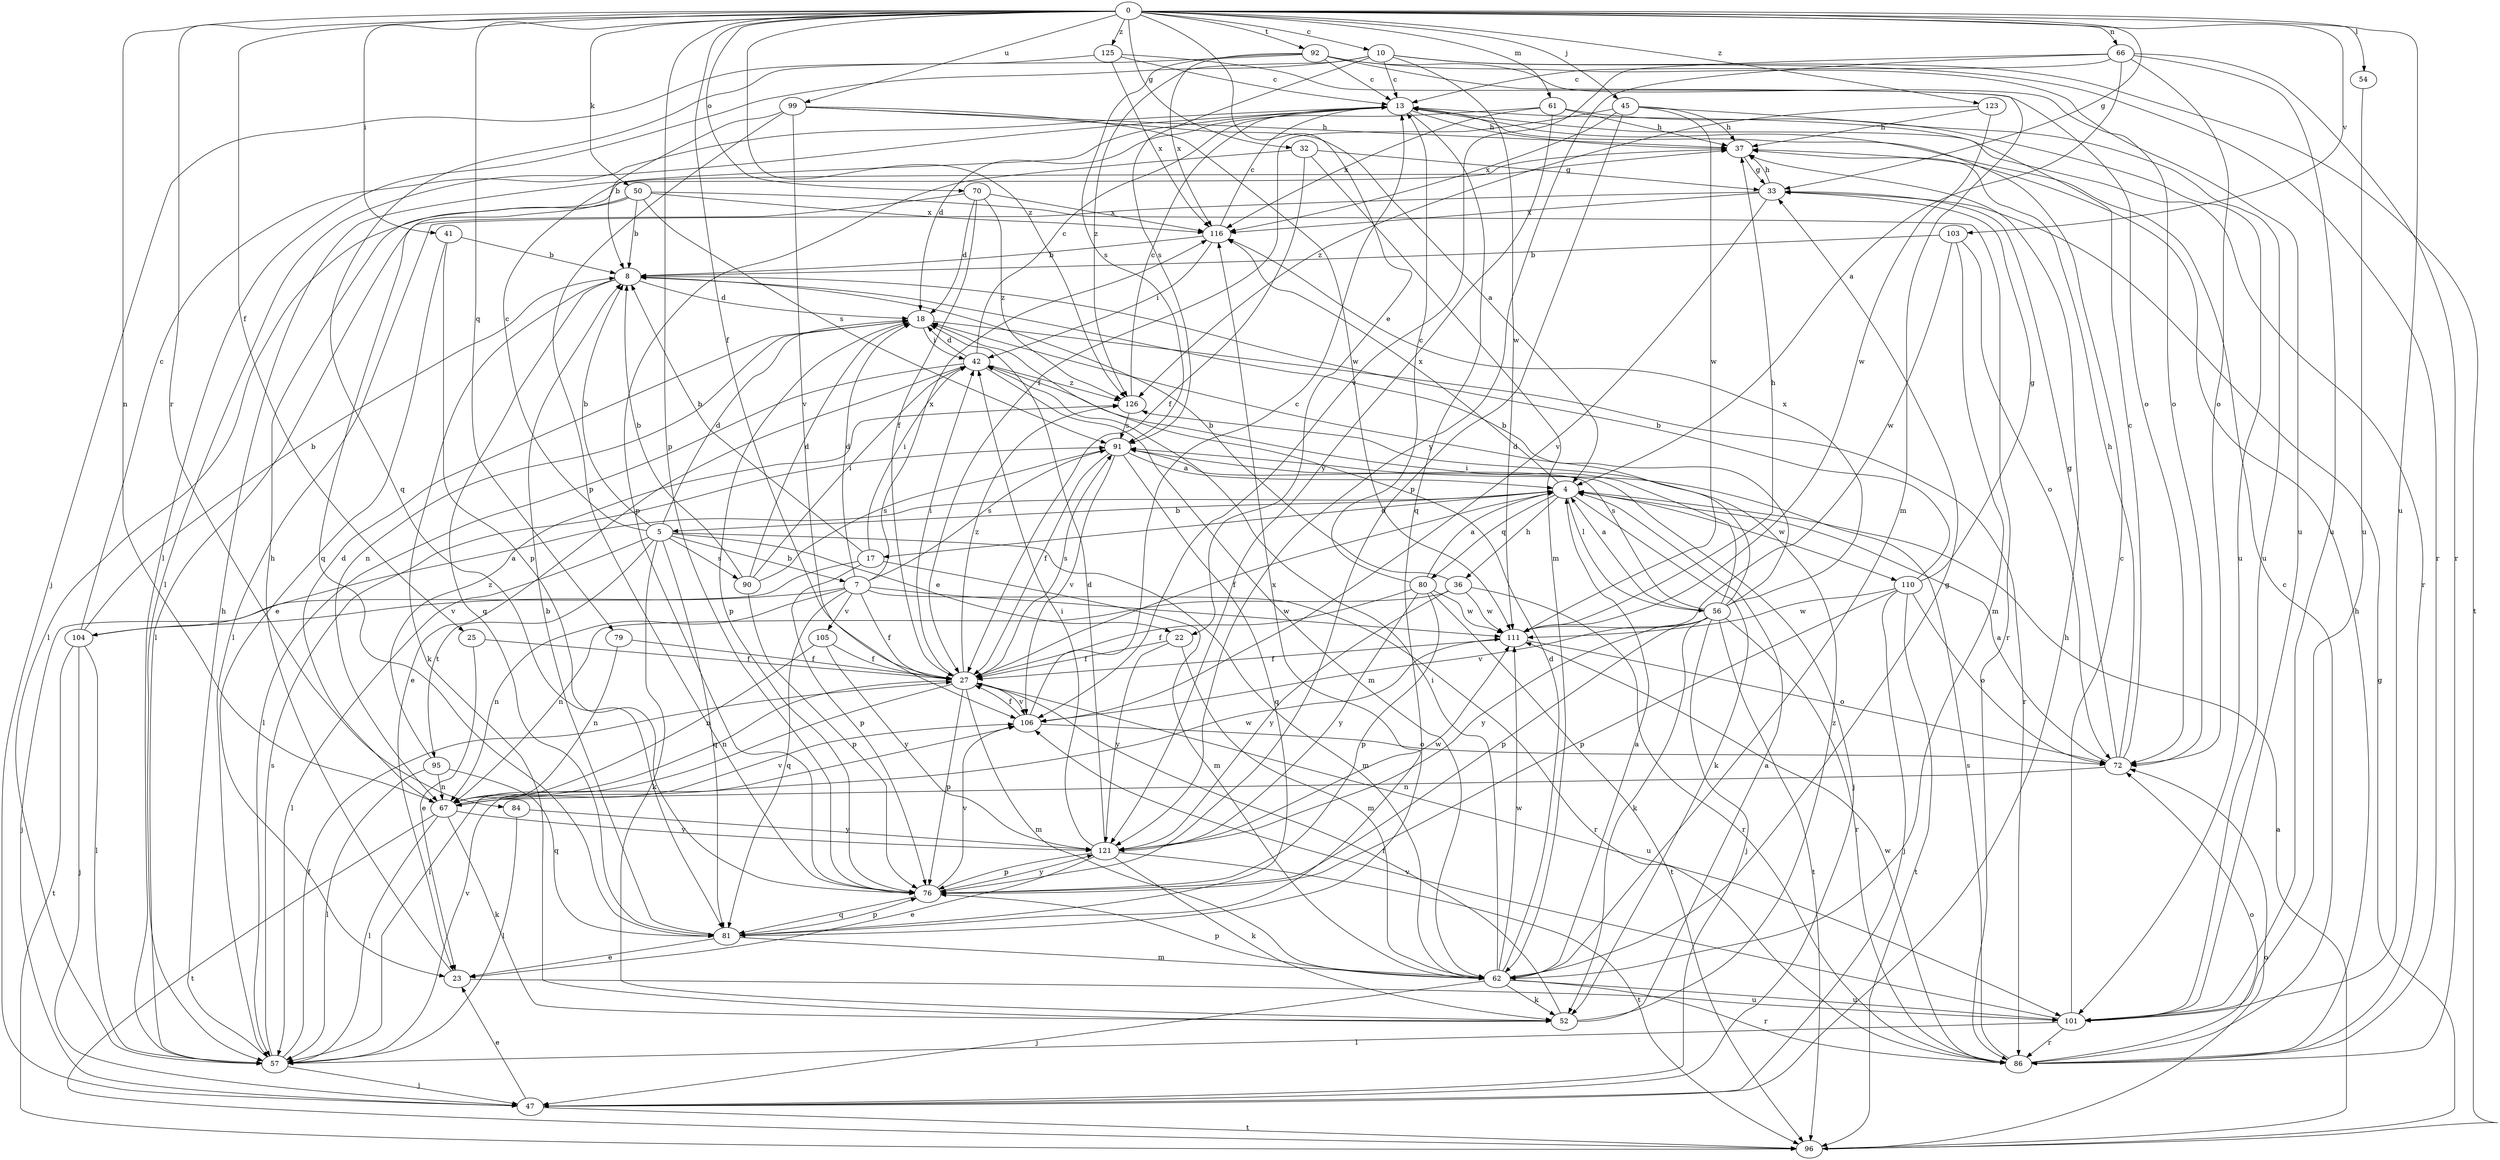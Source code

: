 strict digraph  {
0;
4;
5;
7;
8;
10;
13;
17;
18;
22;
23;
25;
27;
32;
33;
36;
37;
41;
42;
45;
47;
50;
52;
54;
56;
57;
61;
62;
66;
67;
70;
72;
76;
79;
80;
81;
84;
86;
90;
91;
92;
95;
96;
99;
101;
103;
104;
105;
106;
110;
111;
116;
121;
123;
125;
126;
0 -> 10  [label=c];
0 -> 22  [label=e];
0 -> 25  [label=f];
0 -> 27  [label=f];
0 -> 32  [label=g];
0 -> 33  [label=g];
0 -> 41  [label=i];
0 -> 45  [label=j];
0 -> 50  [label=k];
0 -> 54  [label=l];
0 -> 61  [label=m];
0 -> 66  [label=n];
0 -> 67  [label=n];
0 -> 70  [label=o];
0 -> 76  [label=p];
0 -> 79  [label=q];
0 -> 84  [label=r];
0 -> 92  [label=t];
0 -> 99  [label=u];
0 -> 101  [label=u];
0 -> 103  [label=v];
0 -> 123  [label=z];
0 -> 125  [label=z];
0 -> 126  [label=z];
4 -> 5  [label=b];
4 -> 17  [label=d];
4 -> 27  [label=f];
4 -> 36  [label=h];
4 -> 52  [label=k];
4 -> 56  [label=l];
4 -> 80  [label=q];
4 -> 110  [label=w];
4 -> 116  [label=x];
5 -> 7  [label=b];
5 -> 8  [label=b];
5 -> 13  [label=c];
5 -> 18  [label=d];
5 -> 22  [label=e];
5 -> 52  [label=k];
5 -> 57  [label=l];
5 -> 62  [label=m];
5 -> 81  [label=q];
5 -> 90  [label=s];
5 -> 95  [label=t];
7 -> 18  [label=d];
7 -> 27  [label=f];
7 -> 67  [label=n];
7 -> 81  [label=q];
7 -> 86  [label=r];
7 -> 91  [label=s];
7 -> 104  [label=v];
7 -> 105  [label=v];
7 -> 111  [label=w];
7 -> 116  [label=x];
8 -> 18  [label=d];
8 -> 52  [label=k];
8 -> 81  [label=q];
10 -> 13  [label=c];
10 -> 57  [label=l];
10 -> 86  [label=r];
10 -> 91  [label=s];
10 -> 96  [label=t];
10 -> 111  [label=w];
10 -> 126  [label=z];
13 -> 37  [label=h];
13 -> 57  [label=l];
13 -> 81  [label=q];
13 -> 86  [label=r];
17 -> 8  [label=b];
17 -> 42  [label=i];
17 -> 47  [label=j];
17 -> 62  [label=m];
17 -> 76  [label=p];
18 -> 42  [label=i];
18 -> 67  [label=n];
18 -> 76  [label=p];
18 -> 86  [label=r];
22 -> 27  [label=f];
22 -> 62  [label=m];
22 -> 121  [label=y];
23 -> 37  [label=h];
23 -> 101  [label=u];
25 -> 23  [label=e];
25 -> 27  [label=f];
27 -> 42  [label=i];
27 -> 57  [label=l];
27 -> 62  [label=m];
27 -> 67  [label=n];
27 -> 76  [label=p];
27 -> 91  [label=s];
27 -> 101  [label=u];
27 -> 106  [label=v];
27 -> 126  [label=z];
32 -> 27  [label=f];
32 -> 33  [label=g];
32 -> 62  [label=m];
32 -> 76  [label=p];
33 -> 37  [label=h];
33 -> 57  [label=l];
33 -> 106  [label=v];
33 -> 116  [label=x];
36 -> 8  [label=b];
36 -> 67  [label=n];
36 -> 86  [label=r];
36 -> 111  [label=w];
36 -> 121  [label=y];
37 -> 33  [label=g];
41 -> 8  [label=b];
41 -> 23  [label=e];
41 -> 76  [label=p];
42 -> 13  [label=c];
42 -> 18  [label=d];
42 -> 23  [label=e];
42 -> 57  [label=l];
42 -> 62  [label=m];
42 -> 126  [label=z];
45 -> 27  [label=f];
45 -> 37  [label=h];
45 -> 76  [label=p];
45 -> 101  [label=u];
45 -> 111  [label=w];
45 -> 116  [label=x];
47 -> 23  [label=e];
47 -> 37  [label=h];
47 -> 96  [label=t];
50 -> 8  [label=b];
50 -> 57  [label=l];
50 -> 81  [label=q];
50 -> 86  [label=r];
50 -> 91  [label=s];
50 -> 116  [label=x];
52 -> 4  [label=a];
52 -> 27  [label=f];
52 -> 126  [label=z];
54 -> 101  [label=u];
56 -> 4  [label=a];
56 -> 8  [label=b];
56 -> 18  [label=d];
56 -> 42  [label=i];
56 -> 47  [label=j];
56 -> 52  [label=k];
56 -> 76  [label=p];
56 -> 86  [label=r];
56 -> 91  [label=s];
56 -> 96  [label=t];
56 -> 106  [label=v];
56 -> 116  [label=x];
56 -> 121  [label=y];
57 -> 27  [label=f];
57 -> 37  [label=h];
57 -> 47  [label=j];
57 -> 91  [label=s];
57 -> 106  [label=v];
61 -> 18  [label=d];
61 -> 37  [label=h];
61 -> 101  [label=u];
61 -> 116  [label=x];
61 -> 121  [label=y];
62 -> 4  [label=a];
62 -> 18  [label=d];
62 -> 33  [label=g];
62 -> 42  [label=i];
62 -> 47  [label=j];
62 -> 52  [label=k];
62 -> 76  [label=p];
62 -> 86  [label=r];
62 -> 101  [label=u];
62 -> 111  [label=w];
66 -> 4  [label=a];
66 -> 13  [label=c];
66 -> 72  [label=o];
66 -> 86  [label=r];
66 -> 101  [label=u];
66 -> 106  [label=v];
66 -> 121  [label=y];
67 -> 18  [label=d];
67 -> 52  [label=k];
67 -> 57  [label=l];
67 -> 96  [label=t];
67 -> 106  [label=v];
67 -> 111  [label=w];
67 -> 121  [label=y];
70 -> 18  [label=d];
70 -> 27  [label=f];
70 -> 57  [label=l];
70 -> 116  [label=x];
70 -> 126  [label=z];
72 -> 4  [label=a];
72 -> 13  [label=c];
72 -> 33  [label=g];
72 -> 37  [label=h];
72 -> 67  [label=n];
76 -> 81  [label=q];
76 -> 106  [label=v];
76 -> 121  [label=y];
79 -> 27  [label=f];
79 -> 67  [label=n];
80 -> 4  [label=a];
80 -> 13  [label=c];
80 -> 27  [label=f];
80 -> 76  [label=p];
80 -> 96  [label=t];
80 -> 111  [label=w];
80 -> 121  [label=y];
81 -> 8  [label=b];
81 -> 23  [label=e];
81 -> 62  [label=m];
81 -> 76  [label=p];
81 -> 116  [label=x];
84 -> 57  [label=l];
84 -> 121  [label=y];
86 -> 13  [label=c];
86 -> 37  [label=h];
86 -> 72  [label=o];
86 -> 91  [label=s];
86 -> 111  [label=w];
90 -> 8  [label=b];
90 -> 18  [label=d];
90 -> 42  [label=i];
90 -> 76  [label=p];
90 -> 91  [label=s];
91 -> 4  [label=a];
91 -> 27  [label=f];
91 -> 47  [label=j];
91 -> 81  [label=q];
91 -> 106  [label=v];
92 -> 13  [label=c];
92 -> 62  [label=m];
92 -> 72  [label=o];
92 -> 81  [label=q];
92 -> 91  [label=s];
92 -> 101  [label=u];
92 -> 116  [label=x];
95 -> 57  [label=l];
95 -> 67  [label=n];
95 -> 81  [label=q];
95 -> 126  [label=z];
96 -> 4  [label=a];
96 -> 33  [label=g];
96 -> 72  [label=o];
99 -> 4  [label=a];
99 -> 8  [label=b];
99 -> 37  [label=h];
99 -> 76  [label=p];
99 -> 106  [label=v];
99 -> 111  [label=w];
101 -> 13  [label=c];
101 -> 57  [label=l];
101 -> 86  [label=r];
101 -> 106  [label=v];
103 -> 8  [label=b];
103 -> 62  [label=m];
103 -> 72  [label=o];
103 -> 111  [label=w];
104 -> 4  [label=a];
104 -> 8  [label=b];
104 -> 13  [label=c];
104 -> 47  [label=j];
104 -> 57  [label=l];
104 -> 96  [label=t];
105 -> 27  [label=f];
105 -> 67  [label=n];
105 -> 121  [label=y];
106 -> 13  [label=c];
106 -> 27  [label=f];
106 -> 72  [label=o];
110 -> 8  [label=b];
110 -> 33  [label=g];
110 -> 47  [label=j];
110 -> 72  [label=o];
110 -> 76  [label=p];
110 -> 96  [label=t];
110 -> 111  [label=w];
111 -> 27  [label=f];
111 -> 37  [label=h];
111 -> 72  [label=o];
116 -> 8  [label=b];
116 -> 13  [label=c];
116 -> 42  [label=i];
121 -> 18  [label=d];
121 -> 23  [label=e];
121 -> 42  [label=i];
121 -> 52  [label=k];
121 -> 76  [label=p];
121 -> 96  [label=t];
121 -> 111  [label=w];
123 -> 37  [label=h];
123 -> 111  [label=w];
123 -> 126  [label=z];
125 -> 13  [label=c];
125 -> 47  [label=j];
125 -> 72  [label=o];
125 -> 116  [label=x];
126 -> 13  [label=c];
126 -> 91  [label=s];
}
